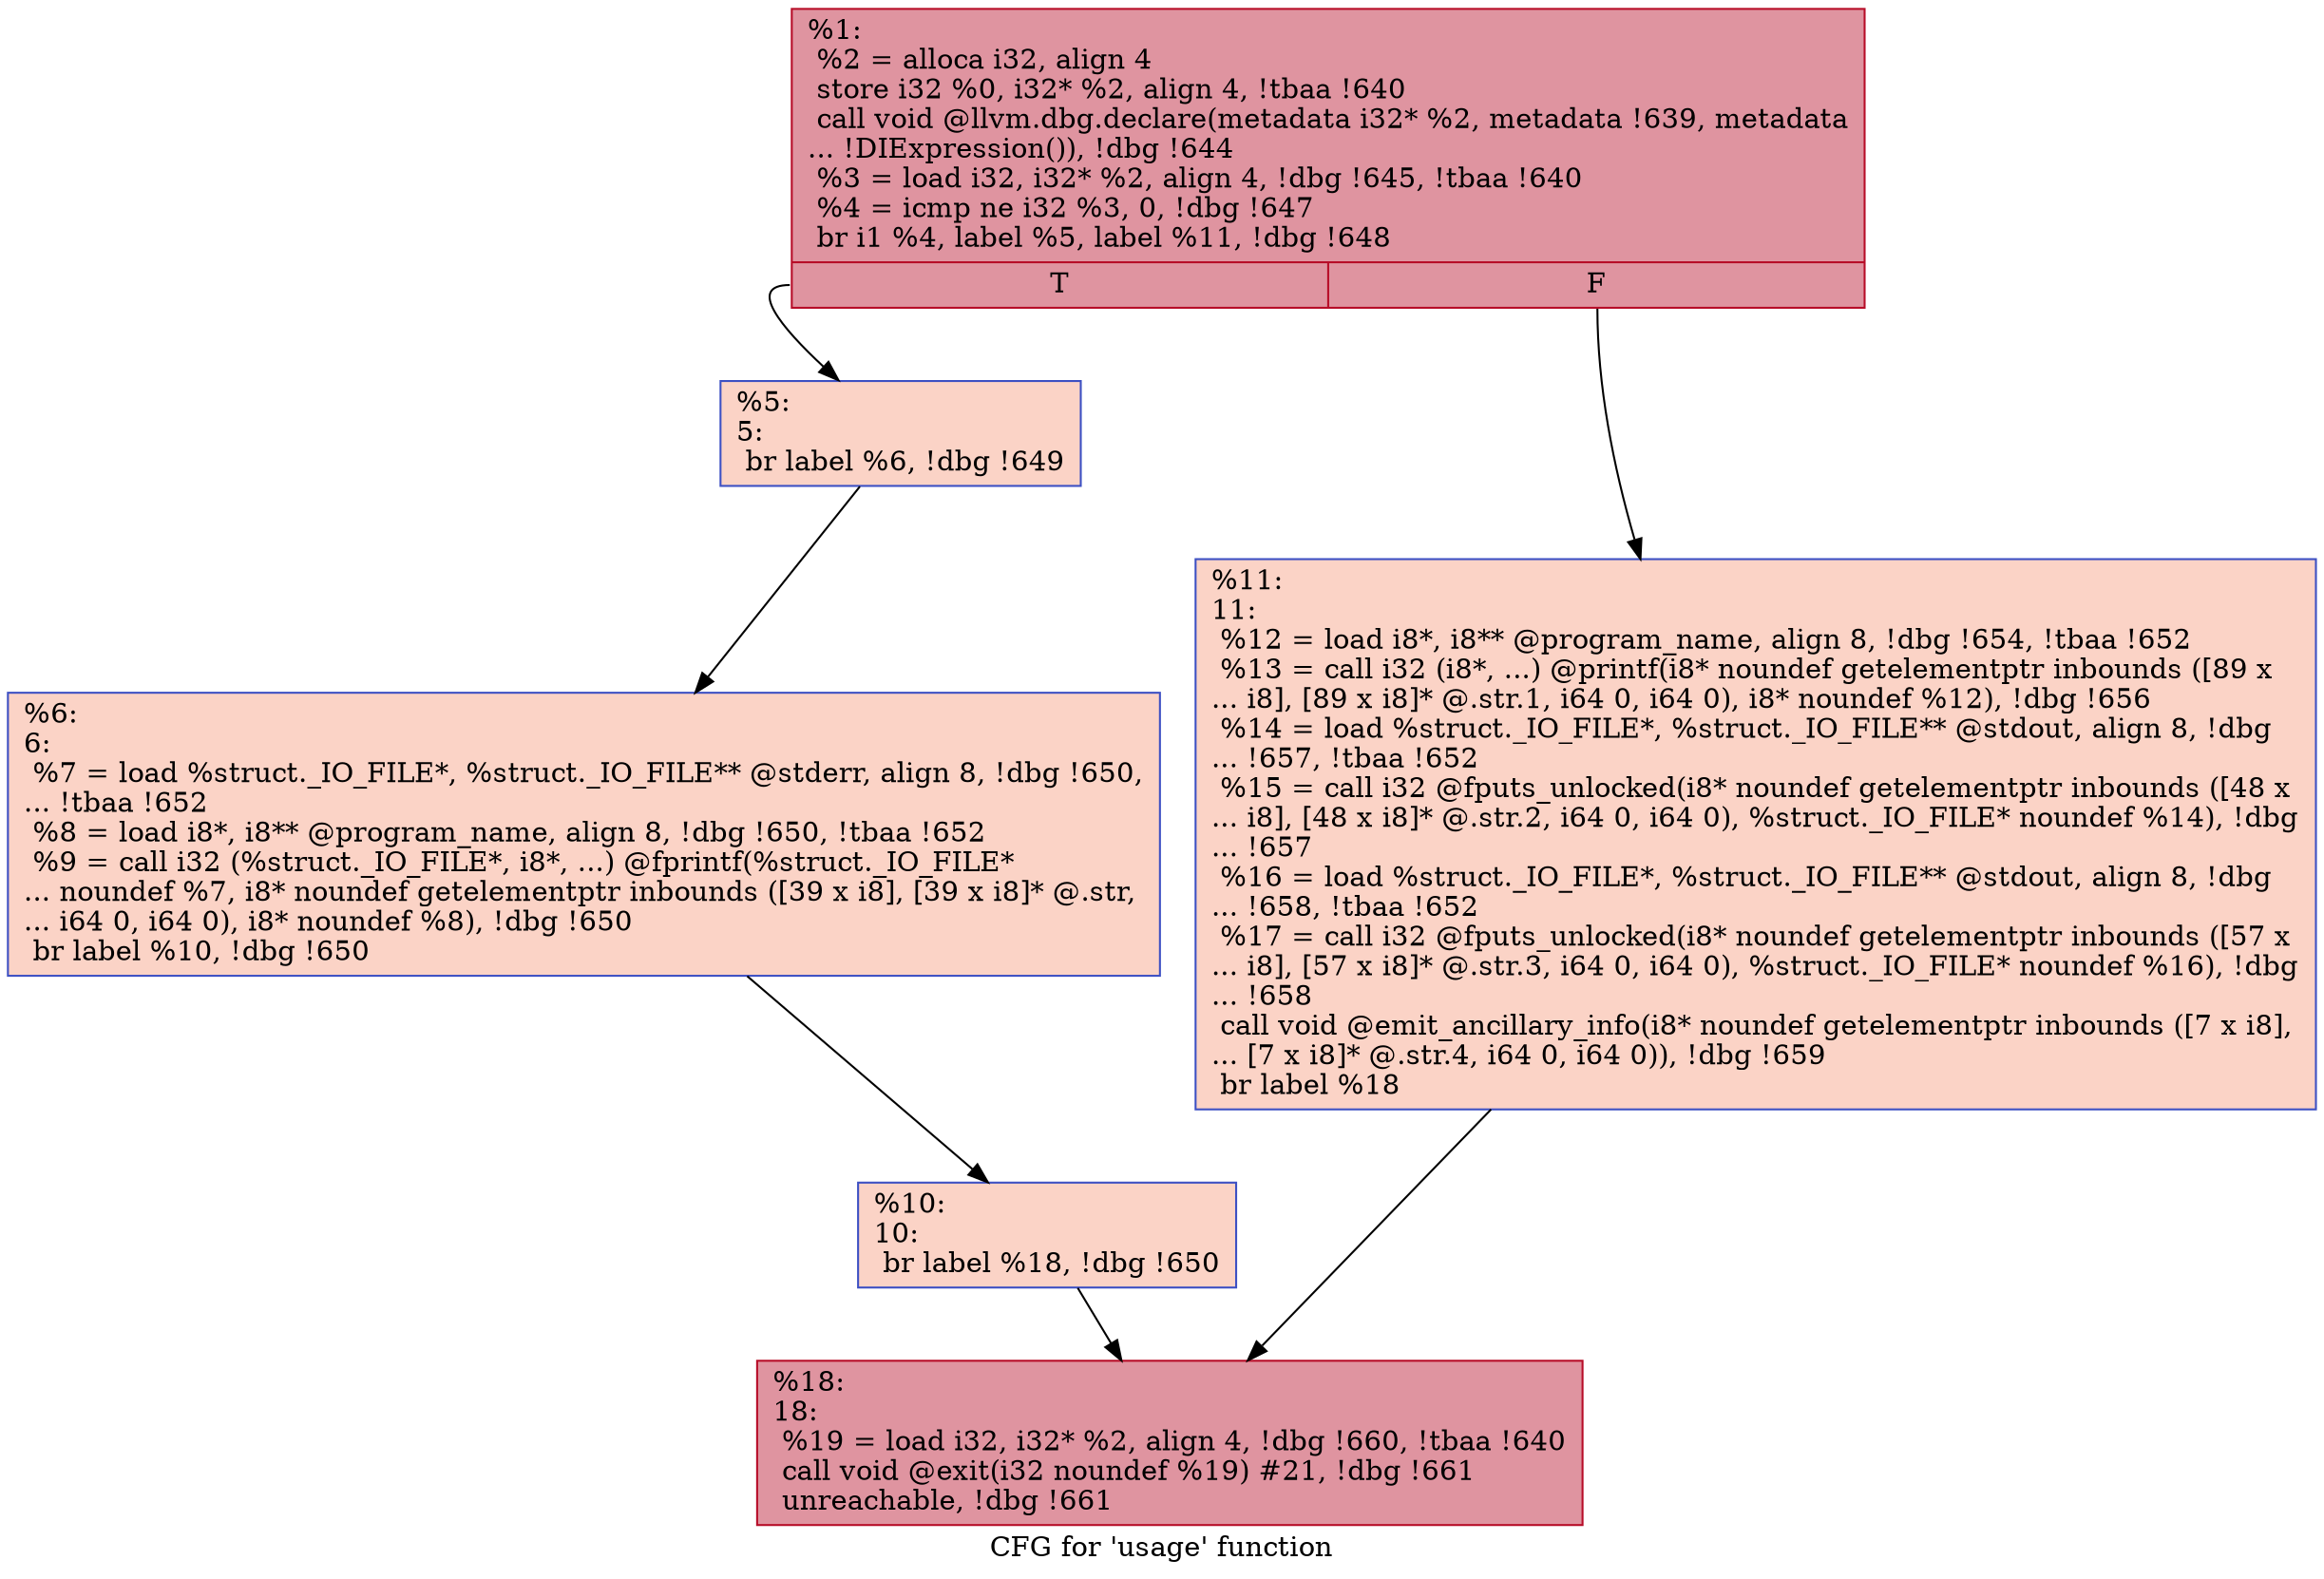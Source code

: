 digraph "CFG for 'usage' function" {
	label="CFG for 'usage' function";

	Node0x1638290 [shape=record,color="#b70d28ff", style=filled, fillcolor="#b70d2870",label="{%1:\l  %2 = alloca i32, align 4\l  store i32 %0, i32* %2, align 4, !tbaa !640\l  call void @llvm.dbg.declare(metadata i32* %2, metadata !639, metadata\l... !DIExpression()), !dbg !644\l  %3 = load i32, i32* %2, align 4, !dbg !645, !tbaa !640\l  %4 = icmp ne i32 %3, 0, !dbg !647\l  br i1 %4, label %5, label %11, !dbg !648\l|{<s0>T|<s1>F}}"];
	Node0x1638290:s0 -> Node0x167ef10;
	Node0x1638290:s1 -> Node0x167f000;
	Node0x167ef10 [shape=record,color="#3d50c3ff", style=filled, fillcolor="#f59c7d70",label="{%5:\l5:                                                \l  br label %6, !dbg !649\l}"];
	Node0x167ef10 -> Node0x167ef60;
	Node0x167ef60 [shape=record,color="#3d50c3ff", style=filled, fillcolor="#f59c7d70",label="{%6:\l6:                                                \l  %7 = load %struct._IO_FILE*, %struct._IO_FILE** @stderr, align 8, !dbg !650,\l... !tbaa !652\l  %8 = load i8*, i8** @program_name, align 8, !dbg !650, !tbaa !652\l  %9 = call i32 (%struct._IO_FILE*, i8*, ...) @fprintf(%struct._IO_FILE*\l... noundef %7, i8* noundef getelementptr inbounds ([39 x i8], [39 x i8]* @.str,\l... i64 0, i64 0), i8* noundef %8), !dbg !650\l  br label %10, !dbg !650\l}"];
	Node0x167ef60 -> Node0x167efb0;
	Node0x167efb0 [shape=record,color="#3d50c3ff", style=filled, fillcolor="#f59c7d70",label="{%10:\l10:                                               \l  br label %18, !dbg !650\l}"];
	Node0x167efb0 -> Node0x167f050;
	Node0x167f000 [shape=record,color="#3d50c3ff", style=filled, fillcolor="#f59c7d70",label="{%11:\l11:                                               \l  %12 = load i8*, i8** @program_name, align 8, !dbg !654, !tbaa !652\l  %13 = call i32 (i8*, ...) @printf(i8* noundef getelementptr inbounds ([89 x\l... i8], [89 x i8]* @.str.1, i64 0, i64 0), i8* noundef %12), !dbg !656\l  %14 = load %struct._IO_FILE*, %struct._IO_FILE** @stdout, align 8, !dbg\l... !657, !tbaa !652\l  %15 = call i32 @fputs_unlocked(i8* noundef getelementptr inbounds ([48 x\l... i8], [48 x i8]* @.str.2, i64 0, i64 0), %struct._IO_FILE* noundef %14), !dbg\l... !657\l  %16 = load %struct._IO_FILE*, %struct._IO_FILE** @stdout, align 8, !dbg\l... !658, !tbaa !652\l  %17 = call i32 @fputs_unlocked(i8* noundef getelementptr inbounds ([57 x\l... i8], [57 x i8]* @.str.3, i64 0, i64 0), %struct._IO_FILE* noundef %16), !dbg\l... !658\l  call void @emit_ancillary_info(i8* noundef getelementptr inbounds ([7 x i8],\l... [7 x i8]* @.str.4, i64 0, i64 0)), !dbg !659\l  br label %18\l}"];
	Node0x167f000 -> Node0x167f050;
	Node0x167f050 [shape=record,color="#b70d28ff", style=filled, fillcolor="#b70d2870",label="{%18:\l18:                                               \l  %19 = load i32, i32* %2, align 4, !dbg !660, !tbaa !640\l  call void @exit(i32 noundef %19) #21, !dbg !661\l  unreachable, !dbg !661\l}"];
}
